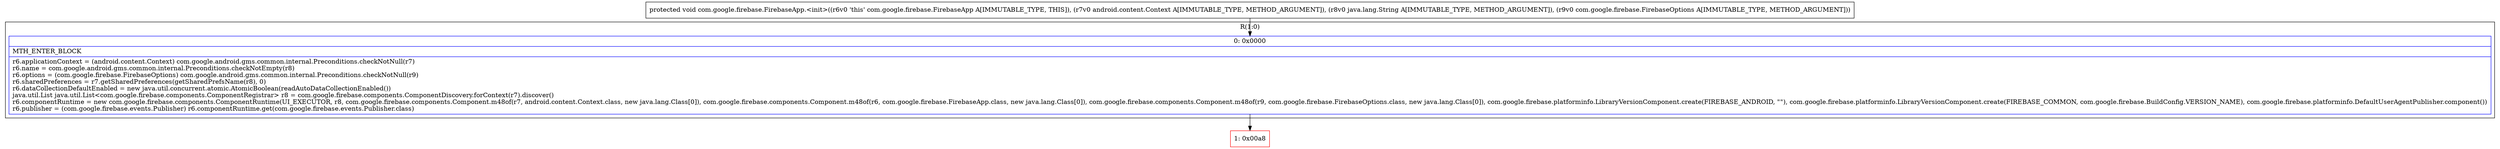 digraph "CFG forcom.google.firebase.FirebaseApp.\<init\>(Landroid\/content\/Context;Ljava\/lang\/String;Lcom\/google\/firebase\/FirebaseOptions;)V" {
subgraph cluster_Region_1015980817 {
label = "R(1:0)";
node [shape=record,color=blue];
Node_0 [shape=record,label="{0\:\ 0x0000|MTH_ENTER_BLOCK\l|r6.applicationContext = (android.content.Context) com.google.android.gms.common.internal.Preconditions.checkNotNull(r7)\lr6.name = com.google.android.gms.common.internal.Preconditions.checkNotEmpty(r8)\lr6.options = (com.google.firebase.FirebaseOptions) com.google.android.gms.common.internal.Preconditions.checkNotNull(r9)\lr6.sharedPreferences = r7.getSharedPreferences(getSharedPrefsName(r8), 0)\lr6.dataCollectionDefaultEnabled = new java.util.concurrent.atomic.AtomicBoolean(readAutoDataCollectionEnabled())\ljava.util.List java.util.List\<com.google.firebase.components.ComponentRegistrar\> r8 = com.google.firebase.components.ComponentDiscovery.forContext(r7).discover()\lr6.componentRuntime = new com.google.firebase.components.ComponentRuntime(UI_EXECUTOR, r8, com.google.firebase.components.Component.m48of(r7, android.content.Context.class, new java.lang.Class[0]), com.google.firebase.components.Component.m48of(r6, com.google.firebase.FirebaseApp.class, new java.lang.Class[0]), com.google.firebase.components.Component.m48of(r9, com.google.firebase.FirebaseOptions.class, new java.lang.Class[0]), com.google.firebase.platforminfo.LibraryVersionComponent.create(FIREBASE_ANDROID, \"\"), com.google.firebase.platforminfo.LibraryVersionComponent.create(FIREBASE_COMMON, com.google.firebase.BuildConfig.VERSION_NAME), com.google.firebase.platforminfo.DefaultUserAgentPublisher.component())\lr6.publisher = (com.google.firebase.events.Publisher) r6.componentRuntime.get(com.google.firebase.events.Publisher.class)\l}"];
}
Node_1 [shape=record,color=red,label="{1\:\ 0x00a8}"];
MethodNode[shape=record,label="{protected void com.google.firebase.FirebaseApp.\<init\>((r6v0 'this' com.google.firebase.FirebaseApp A[IMMUTABLE_TYPE, THIS]), (r7v0 android.content.Context A[IMMUTABLE_TYPE, METHOD_ARGUMENT]), (r8v0 java.lang.String A[IMMUTABLE_TYPE, METHOD_ARGUMENT]), (r9v0 com.google.firebase.FirebaseOptions A[IMMUTABLE_TYPE, METHOD_ARGUMENT])) }"];
MethodNode -> Node_0;
Node_0 -> Node_1;
}

